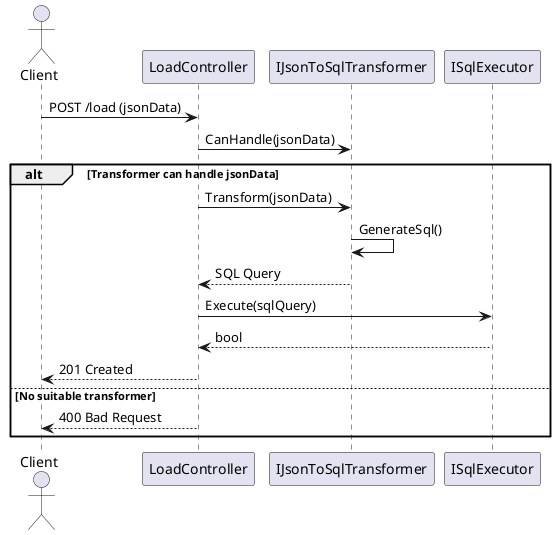 @startuml

actor Client

' Define the controller and its collaborators
participant "LoadController" as Controller
participant "IJsonToSqlTransformer" as Transformer
participant "ISqlExecutor" as Executor

' Sequence flow
Client -> Controller : POST /load (jsonData)
Controller -> Transformer : CanHandle(jsonData)
alt Transformer can handle jsonData
    Controller -> Transformer : Transform(jsonData)
    Transformer -> Transformer : GenerateSql()
    Transformer --> Controller : SQL Query
    Controller -> Executor : Execute(sqlQuery)
    Executor --> Controller : bool
    Controller --> Client : 201 Created
else No suitable transformer
    Controller --> Client : 400 Bad Request
end

@enduml
